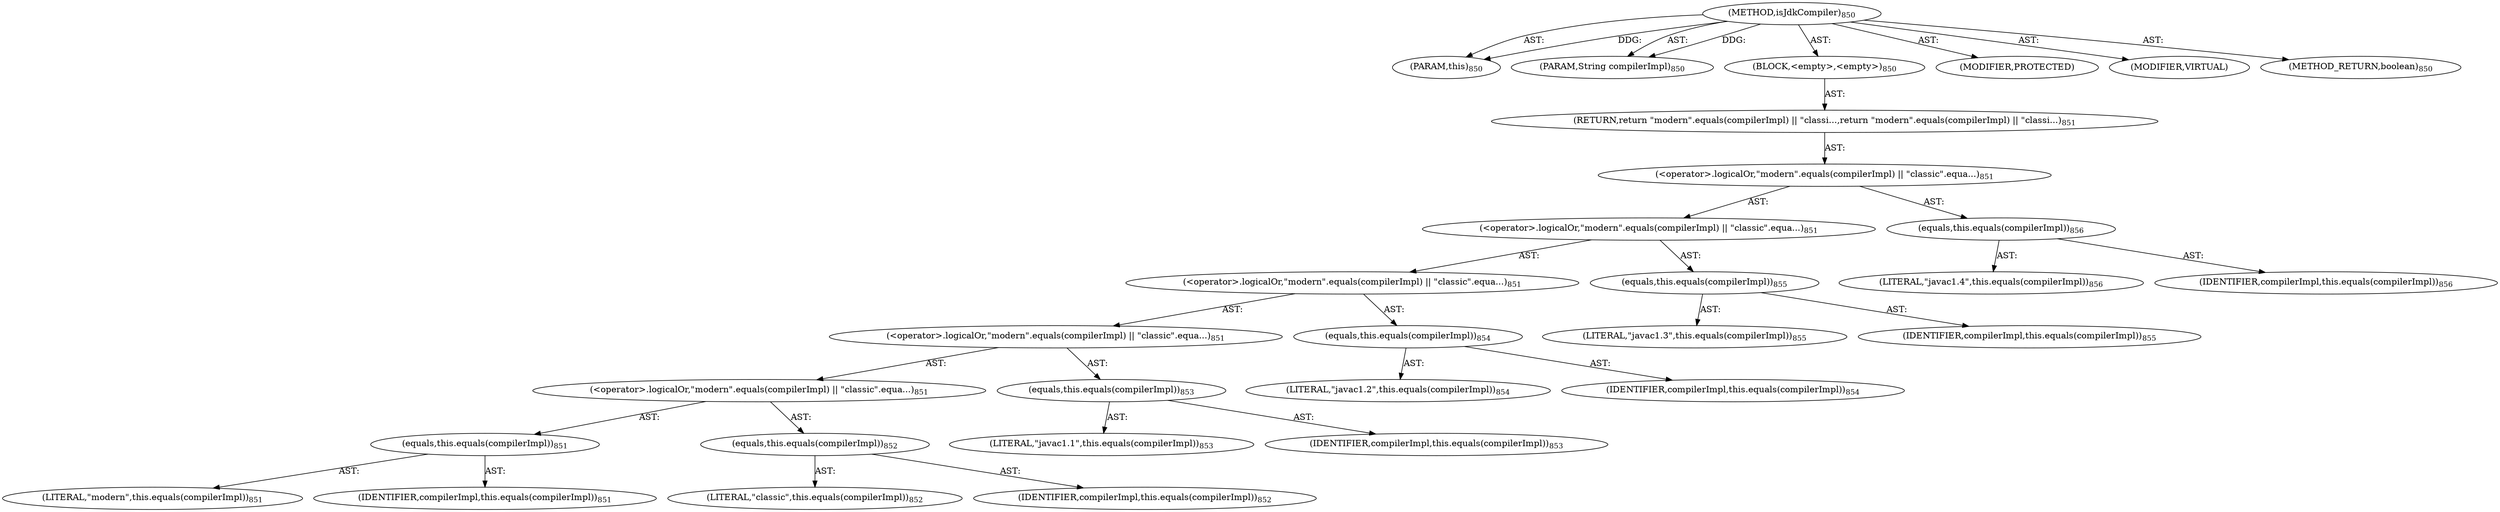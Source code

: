 digraph "isJdkCompiler" {  
"111669149764" [label = <(METHOD,isJdkCompiler)<SUB>850</SUB>> ]
"115964117098" [label = <(PARAM,this)<SUB>850</SUB>> ]
"115964117099" [label = <(PARAM,String compilerImpl)<SUB>850</SUB>> ]
"25769803876" [label = <(BLOCK,&lt;empty&gt;,&lt;empty&gt;)<SUB>850</SUB>> ]
"146028888099" [label = <(RETURN,return &quot;modern&quot;.equals(compilerImpl) || &quot;classi...,return &quot;modern&quot;.equals(compilerImpl) || &quot;classi...)<SUB>851</SUB>> ]
"30064771389" [label = <(&lt;operator&gt;.logicalOr,&quot;modern&quot;.equals(compilerImpl) || &quot;classic&quot;.equa...)<SUB>851</SUB>> ]
"30064771390" [label = <(&lt;operator&gt;.logicalOr,&quot;modern&quot;.equals(compilerImpl) || &quot;classic&quot;.equa...)<SUB>851</SUB>> ]
"30064771391" [label = <(&lt;operator&gt;.logicalOr,&quot;modern&quot;.equals(compilerImpl) || &quot;classic&quot;.equa...)<SUB>851</SUB>> ]
"30064771392" [label = <(&lt;operator&gt;.logicalOr,&quot;modern&quot;.equals(compilerImpl) || &quot;classic&quot;.equa...)<SUB>851</SUB>> ]
"30064771393" [label = <(&lt;operator&gt;.logicalOr,&quot;modern&quot;.equals(compilerImpl) || &quot;classic&quot;.equa...)<SUB>851</SUB>> ]
"30064771394" [label = <(equals,this.equals(compilerImpl))<SUB>851</SUB>> ]
"90194313261" [label = <(LITERAL,&quot;modern&quot;,this.equals(compilerImpl))<SUB>851</SUB>> ]
"68719476991" [label = <(IDENTIFIER,compilerImpl,this.equals(compilerImpl))<SUB>851</SUB>> ]
"30064771395" [label = <(equals,this.equals(compilerImpl))<SUB>852</SUB>> ]
"90194313262" [label = <(LITERAL,&quot;classic&quot;,this.equals(compilerImpl))<SUB>852</SUB>> ]
"68719476992" [label = <(IDENTIFIER,compilerImpl,this.equals(compilerImpl))<SUB>852</SUB>> ]
"30064771396" [label = <(equals,this.equals(compilerImpl))<SUB>853</SUB>> ]
"90194313263" [label = <(LITERAL,&quot;javac1.1&quot;,this.equals(compilerImpl))<SUB>853</SUB>> ]
"68719476993" [label = <(IDENTIFIER,compilerImpl,this.equals(compilerImpl))<SUB>853</SUB>> ]
"30064771397" [label = <(equals,this.equals(compilerImpl))<SUB>854</SUB>> ]
"90194313264" [label = <(LITERAL,&quot;javac1.2&quot;,this.equals(compilerImpl))<SUB>854</SUB>> ]
"68719476994" [label = <(IDENTIFIER,compilerImpl,this.equals(compilerImpl))<SUB>854</SUB>> ]
"30064771398" [label = <(equals,this.equals(compilerImpl))<SUB>855</SUB>> ]
"90194313265" [label = <(LITERAL,&quot;javac1.3&quot;,this.equals(compilerImpl))<SUB>855</SUB>> ]
"68719476995" [label = <(IDENTIFIER,compilerImpl,this.equals(compilerImpl))<SUB>855</SUB>> ]
"30064771399" [label = <(equals,this.equals(compilerImpl))<SUB>856</SUB>> ]
"90194313266" [label = <(LITERAL,&quot;javac1.4&quot;,this.equals(compilerImpl))<SUB>856</SUB>> ]
"68719476996" [label = <(IDENTIFIER,compilerImpl,this.equals(compilerImpl))<SUB>856</SUB>> ]
"133143986341" [label = <(MODIFIER,PROTECTED)> ]
"133143986342" [label = <(MODIFIER,VIRTUAL)> ]
"128849018948" [label = <(METHOD_RETURN,boolean)<SUB>850</SUB>> ]
  "111669149764" -> "115964117098"  [ label = "AST: "] 
  "111669149764" -> "115964117099"  [ label = "AST: "] 
  "111669149764" -> "25769803876"  [ label = "AST: "] 
  "111669149764" -> "133143986341"  [ label = "AST: "] 
  "111669149764" -> "133143986342"  [ label = "AST: "] 
  "111669149764" -> "128849018948"  [ label = "AST: "] 
  "25769803876" -> "146028888099"  [ label = "AST: "] 
  "146028888099" -> "30064771389"  [ label = "AST: "] 
  "30064771389" -> "30064771390"  [ label = "AST: "] 
  "30064771389" -> "30064771399"  [ label = "AST: "] 
  "30064771390" -> "30064771391"  [ label = "AST: "] 
  "30064771390" -> "30064771398"  [ label = "AST: "] 
  "30064771391" -> "30064771392"  [ label = "AST: "] 
  "30064771391" -> "30064771397"  [ label = "AST: "] 
  "30064771392" -> "30064771393"  [ label = "AST: "] 
  "30064771392" -> "30064771396"  [ label = "AST: "] 
  "30064771393" -> "30064771394"  [ label = "AST: "] 
  "30064771393" -> "30064771395"  [ label = "AST: "] 
  "30064771394" -> "90194313261"  [ label = "AST: "] 
  "30064771394" -> "68719476991"  [ label = "AST: "] 
  "30064771395" -> "90194313262"  [ label = "AST: "] 
  "30064771395" -> "68719476992"  [ label = "AST: "] 
  "30064771396" -> "90194313263"  [ label = "AST: "] 
  "30064771396" -> "68719476993"  [ label = "AST: "] 
  "30064771397" -> "90194313264"  [ label = "AST: "] 
  "30064771397" -> "68719476994"  [ label = "AST: "] 
  "30064771398" -> "90194313265"  [ label = "AST: "] 
  "30064771398" -> "68719476995"  [ label = "AST: "] 
  "30064771399" -> "90194313266"  [ label = "AST: "] 
  "30064771399" -> "68719476996"  [ label = "AST: "] 
  "111669149764" -> "115964117098"  [ label = "DDG: "] 
  "111669149764" -> "115964117099"  [ label = "DDG: "] 
}
